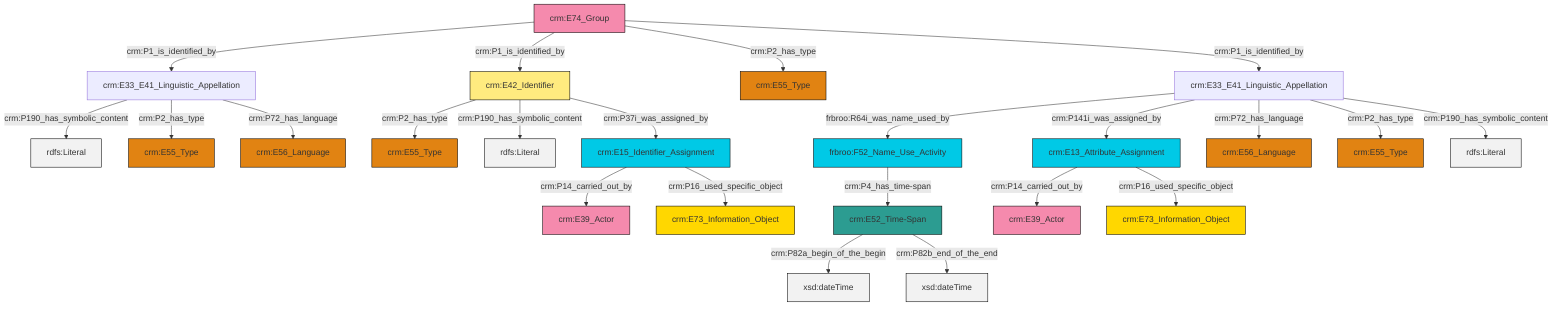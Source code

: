 graph TD
classDef Literal fill:#f2f2f2,stroke:#000000;
classDef CRM_Entity fill:#FFFFFF,stroke:#000000;
classDef Temporal_Entity fill:#00C9E6, stroke:#000000;
classDef Type fill:#E18312, stroke:#000000;
classDef Time-Span fill:#2C9C91, stroke:#000000;
classDef Appellation fill:#FFEB7F, stroke:#000000;
classDef Place fill:#008836, stroke:#000000;
classDef Persistent_Item fill:#B266B2, stroke:#000000;
classDef Conceptual_Object fill:#FFD700, stroke:#000000;
classDef Physical_Thing fill:#D2B48C, stroke:#000000;
classDef Actor fill:#f58aad, stroke:#000000;
classDef PC_Classes fill:#4ce600, stroke:#000000;
classDef Multi fill:#cccccc,stroke:#000000;

0["crm:E74_Group"]:::Actor -->|crm:P1_is_identified_by| 1["crm:E33_E41_Linguistic_Appellation"]:::Default
2["crm:E13_Attribute_Assignment"]:::Temporal_Entity -->|crm:P14_carried_out_by| 4["crm:E39_Actor"]:::Actor
1["crm:E33_E41_Linguistic_Appellation"]:::Default -->|crm:P190_has_symbolic_content| 5[rdfs:Literal]:::Literal
8["crm:E42_Identifier"]:::Appellation -->|crm:P2_has_type| 9["crm:E55_Type"]:::Type
13["crm:E33_E41_Linguistic_Appellation"]:::Default -->|frbroo:R64i_was_name_used_by| 14["frbroo:F52_Name_Use_Activity"]:::Temporal_Entity
14["frbroo:F52_Name_Use_Activity"]:::Temporal_Entity -->|crm:P4_has_time-span| 15["crm:E52_Time-Span"]:::Time-Span
0["crm:E74_Group"]:::Actor -->|crm:P1_is_identified_by| 8["crm:E42_Identifier"]:::Appellation
13["crm:E33_E41_Linguistic_Appellation"]:::Default -->|crm:P141i_was_assigned_by| 2["crm:E13_Attribute_Assignment"]:::Temporal_Entity
15["crm:E52_Time-Span"]:::Time-Span -->|crm:P82a_begin_of_the_begin| 17[xsd:dateTime]:::Literal
13["crm:E33_E41_Linguistic_Appellation"]:::Default -->|crm:P72_has_language| 18["crm:E56_Language"]:::Type
15["crm:E52_Time-Span"]:::Time-Span -->|crm:P82b_end_of_the_end| 21[xsd:dateTime]:::Literal
19["crm:E15_Identifier_Assignment"]:::Temporal_Entity -->|crm:P14_carried_out_by| 23["crm:E39_Actor"]:::Actor
13["crm:E33_E41_Linguistic_Appellation"]:::Default -->|crm:P2_has_type| 25["crm:E55_Type"]:::Type
19["crm:E15_Identifier_Assignment"]:::Temporal_Entity -->|crm:P16_used_specific_object| 26["crm:E73_Information_Object"]:::Conceptual_Object
2["crm:E13_Attribute_Assignment"]:::Temporal_Entity -->|crm:P16_used_specific_object| 6["crm:E73_Information_Object"]:::Conceptual_Object
13["crm:E33_E41_Linguistic_Appellation"]:::Default -->|crm:P190_has_symbolic_content| 31[rdfs:Literal]:::Literal
0["crm:E74_Group"]:::Actor -->|crm:P2_has_type| 29["crm:E55_Type"]:::Type
0["crm:E74_Group"]:::Actor -->|crm:P1_is_identified_by| 13["crm:E33_E41_Linguistic_Appellation"]:::Default
8["crm:E42_Identifier"]:::Appellation -->|crm:P190_has_symbolic_content| 36[rdfs:Literal]:::Literal
1["crm:E33_E41_Linguistic_Appellation"]:::Default -->|crm:P2_has_type| 11["crm:E55_Type"]:::Type
1["crm:E33_E41_Linguistic_Appellation"]:::Default -->|crm:P72_has_language| 38["crm:E56_Language"]:::Type
8["crm:E42_Identifier"]:::Appellation -->|crm:P37i_was_assigned_by| 19["crm:E15_Identifier_Assignment"]:::Temporal_Entity